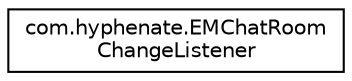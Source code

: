 digraph "类继承关系图"
{
  edge [fontname="Helvetica",fontsize="10",labelfontname="Helvetica",labelfontsize="10"];
  node [fontname="Helvetica",fontsize="10",shape=record];
  rankdir="LR";
  Node1 [label="com.hyphenate.EMChatRoom\lChangeListener",height=0.2,width=0.4,color="black", fillcolor="white", style="filled",URL="$interfacecom_1_1hyphenate_1_1EMChatRoomChangeListener.html"];
}

